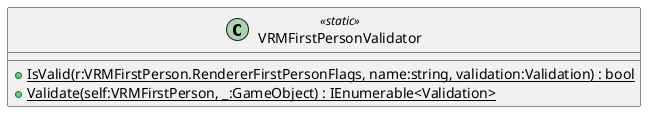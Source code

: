 @startuml
class VRMFirstPersonValidator <<static>> {
    + {static} IsValid(r:VRMFirstPerson.RendererFirstPersonFlags, name:string, validation:Validation) : bool
    + {static} Validate(self:VRMFirstPerson, _:GameObject) : IEnumerable<Validation>
}
@enduml
